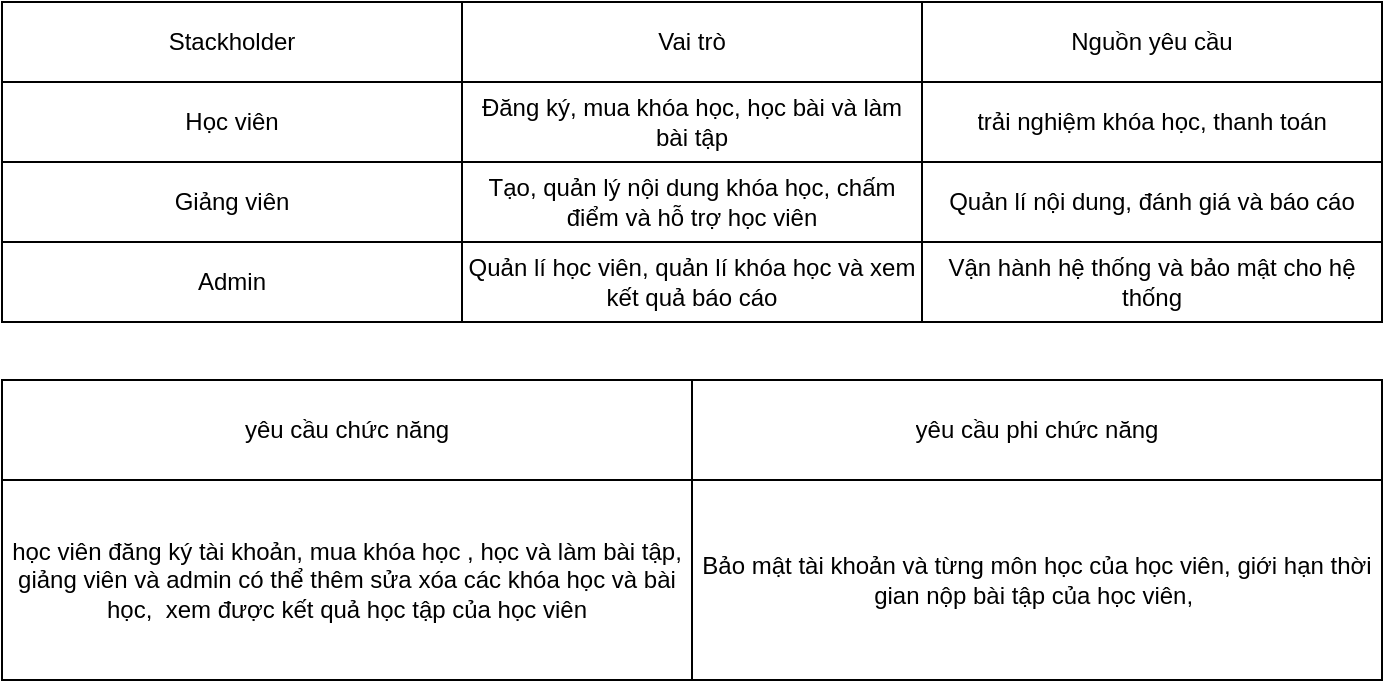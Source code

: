 <mxfile version="28.2.8">
  <diagram name="Page-1" id="BRtDY2tZAbp8LAEBQN3i">
    <mxGraphModel dx="1216" dy="505" grid="1" gridSize="10" guides="1" tooltips="1" connect="1" arrows="1" fold="1" page="0" pageScale="1" pageWidth="850" pageHeight="1100" math="0" shadow="0">
      <root>
        <mxCell id="0" />
        <mxCell id="1" parent="0" />
        <mxCell id="aM8AJcJWPtkYupKNC__z-2" value="" style="shape=table;startSize=0;container=1;collapsible=0;childLayout=tableLayout;" vertex="1" parent="1">
          <mxGeometry x="180" y="650" width="690" height="160" as="geometry" />
        </mxCell>
        <mxCell id="aM8AJcJWPtkYupKNC__z-3" value="" style="shape=tableRow;horizontal=0;startSize=0;swimlaneHead=0;swimlaneBody=0;strokeColor=inherit;top=0;left=0;bottom=0;right=0;collapsible=0;dropTarget=0;fillColor=none;points=[[0,0.5],[1,0.5]];portConstraint=eastwest;" vertex="1" parent="aM8AJcJWPtkYupKNC__z-2">
          <mxGeometry width="690" height="40" as="geometry" />
        </mxCell>
        <mxCell id="aM8AJcJWPtkYupKNC__z-4" value="Stackholder" style="shape=partialRectangle;html=1;whiteSpace=wrap;connectable=0;strokeColor=inherit;overflow=hidden;fillColor=none;top=0;left=0;bottom=0;right=0;pointerEvents=1;" vertex="1" parent="aM8AJcJWPtkYupKNC__z-3">
          <mxGeometry width="230" height="40" as="geometry">
            <mxRectangle width="230" height="40" as="alternateBounds" />
          </mxGeometry>
        </mxCell>
        <mxCell id="aM8AJcJWPtkYupKNC__z-5" value="Vai trò" style="shape=partialRectangle;html=1;whiteSpace=wrap;connectable=0;strokeColor=inherit;overflow=hidden;fillColor=none;top=0;left=0;bottom=0;right=0;pointerEvents=1;" vertex="1" parent="aM8AJcJWPtkYupKNC__z-3">
          <mxGeometry x="230" width="230" height="40" as="geometry">
            <mxRectangle width="230" height="40" as="alternateBounds" />
          </mxGeometry>
        </mxCell>
        <mxCell id="aM8AJcJWPtkYupKNC__z-6" value="Nguồn yêu cầu" style="shape=partialRectangle;html=1;whiteSpace=wrap;connectable=0;strokeColor=inherit;overflow=hidden;fillColor=none;top=0;left=0;bottom=0;right=0;pointerEvents=1;" vertex="1" parent="aM8AJcJWPtkYupKNC__z-3">
          <mxGeometry x="460" width="230" height="40" as="geometry">
            <mxRectangle width="230" height="40" as="alternateBounds" />
          </mxGeometry>
        </mxCell>
        <mxCell id="aM8AJcJWPtkYupKNC__z-7" value="" style="shape=tableRow;horizontal=0;startSize=0;swimlaneHead=0;swimlaneBody=0;strokeColor=inherit;top=0;left=0;bottom=0;right=0;collapsible=0;dropTarget=0;fillColor=none;points=[[0,0.5],[1,0.5]];portConstraint=eastwest;" vertex="1" parent="aM8AJcJWPtkYupKNC__z-2">
          <mxGeometry y="40" width="690" height="40" as="geometry" />
        </mxCell>
        <mxCell id="aM8AJcJWPtkYupKNC__z-8" value="Học viên" style="shape=partialRectangle;html=1;whiteSpace=wrap;connectable=0;strokeColor=inherit;overflow=hidden;fillColor=none;top=0;left=0;bottom=0;right=0;pointerEvents=1;" vertex="1" parent="aM8AJcJWPtkYupKNC__z-7">
          <mxGeometry width="230" height="40" as="geometry">
            <mxRectangle width="230" height="40" as="alternateBounds" />
          </mxGeometry>
        </mxCell>
        <mxCell id="aM8AJcJWPtkYupKNC__z-9" value="Đăng ký, mua khóa học, học bài và làm bài tập" style="shape=partialRectangle;html=1;whiteSpace=wrap;connectable=0;strokeColor=inherit;overflow=hidden;fillColor=none;top=0;left=0;bottom=0;right=0;pointerEvents=1;" vertex="1" parent="aM8AJcJWPtkYupKNC__z-7">
          <mxGeometry x="230" width="230" height="40" as="geometry">
            <mxRectangle width="230" height="40" as="alternateBounds" />
          </mxGeometry>
        </mxCell>
        <mxCell id="aM8AJcJWPtkYupKNC__z-10" value="trải nghiệm khóa học, thanh toán" style="shape=partialRectangle;html=1;whiteSpace=wrap;connectable=0;strokeColor=inherit;overflow=hidden;fillColor=none;top=0;left=0;bottom=0;right=0;pointerEvents=1;" vertex="1" parent="aM8AJcJWPtkYupKNC__z-7">
          <mxGeometry x="460" width="230" height="40" as="geometry">
            <mxRectangle width="230" height="40" as="alternateBounds" />
          </mxGeometry>
        </mxCell>
        <mxCell id="aM8AJcJWPtkYupKNC__z-11" value="" style="shape=tableRow;horizontal=0;startSize=0;swimlaneHead=0;swimlaneBody=0;strokeColor=inherit;top=0;left=0;bottom=0;right=0;collapsible=0;dropTarget=0;fillColor=none;points=[[0,0.5],[1,0.5]];portConstraint=eastwest;" vertex="1" parent="aM8AJcJWPtkYupKNC__z-2">
          <mxGeometry y="80" width="690" height="40" as="geometry" />
        </mxCell>
        <mxCell id="aM8AJcJWPtkYupKNC__z-12" value="Giảng viên" style="shape=partialRectangle;html=1;whiteSpace=wrap;connectable=0;strokeColor=inherit;overflow=hidden;fillColor=none;top=0;left=0;bottom=0;right=0;pointerEvents=1;" vertex="1" parent="aM8AJcJWPtkYupKNC__z-11">
          <mxGeometry width="230" height="40" as="geometry">
            <mxRectangle width="230" height="40" as="alternateBounds" />
          </mxGeometry>
        </mxCell>
        <mxCell id="aM8AJcJWPtkYupKNC__z-13" value="Tạo, quản lý nội dung khóa học, chấm điểm và hỗ trợ học viên" style="shape=partialRectangle;html=1;whiteSpace=wrap;connectable=0;strokeColor=inherit;overflow=hidden;fillColor=none;top=0;left=0;bottom=0;right=0;pointerEvents=1;" vertex="1" parent="aM8AJcJWPtkYupKNC__z-11">
          <mxGeometry x="230" width="230" height="40" as="geometry">
            <mxRectangle width="230" height="40" as="alternateBounds" />
          </mxGeometry>
        </mxCell>
        <mxCell id="aM8AJcJWPtkYupKNC__z-14" value="Quản lí nội dung, đánh giá và báo cáo" style="shape=partialRectangle;html=1;whiteSpace=wrap;connectable=0;strokeColor=inherit;overflow=hidden;fillColor=none;top=0;left=0;bottom=0;right=0;pointerEvents=1;" vertex="1" parent="aM8AJcJWPtkYupKNC__z-11">
          <mxGeometry x="460" width="230" height="40" as="geometry">
            <mxRectangle width="230" height="40" as="alternateBounds" />
          </mxGeometry>
        </mxCell>
        <mxCell id="aM8AJcJWPtkYupKNC__z-15" value="" style="shape=tableRow;horizontal=0;startSize=0;swimlaneHead=0;swimlaneBody=0;strokeColor=inherit;top=0;left=0;bottom=0;right=0;collapsible=0;dropTarget=0;fillColor=none;points=[[0,0.5],[1,0.5]];portConstraint=eastwest;" vertex="1" parent="aM8AJcJWPtkYupKNC__z-2">
          <mxGeometry y="120" width="690" height="40" as="geometry" />
        </mxCell>
        <mxCell id="aM8AJcJWPtkYupKNC__z-16" value="Admin" style="shape=partialRectangle;html=1;whiteSpace=wrap;connectable=0;strokeColor=inherit;overflow=hidden;fillColor=none;top=0;left=0;bottom=0;right=0;pointerEvents=1;" vertex="1" parent="aM8AJcJWPtkYupKNC__z-15">
          <mxGeometry width="230" height="40" as="geometry">
            <mxRectangle width="230" height="40" as="alternateBounds" />
          </mxGeometry>
        </mxCell>
        <mxCell id="aM8AJcJWPtkYupKNC__z-17" value="Quản lí học viên, quản lí khóa học và xem kết quả báo cáo" style="shape=partialRectangle;html=1;whiteSpace=wrap;connectable=0;strokeColor=inherit;overflow=hidden;fillColor=none;top=0;left=0;bottom=0;right=0;pointerEvents=1;" vertex="1" parent="aM8AJcJWPtkYupKNC__z-15">
          <mxGeometry x="230" width="230" height="40" as="geometry">
            <mxRectangle width="230" height="40" as="alternateBounds" />
          </mxGeometry>
        </mxCell>
        <mxCell id="aM8AJcJWPtkYupKNC__z-18" value="Vận hành hệ thống và bảo mật cho hệ thống" style="shape=partialRectangle;html=1;whiteSpace=wrap;connectable=0;strokeColor=inherit;overflow=hidden;fillColor=none;top=0;left=0;bottom=0;right=0;pointerEvents=1;" vertex="1" parent="aM8AJcJWPtkYupKNC__z-15">
          <mxGeometry x="460" width="230" height="40" as="geometry">
            <mxRectangle width="230" height="40" as="alternateBounds" />
          </mxGeometry>
        </mxCell>
        <mxCell id="aM8AJcJWPtkYupKNC__z-32" value="" style="shape=table;startSize=0;container=1;collapsible=0;childLayout=tableLayout;" vertex="1" parent="1">
          <mxGeometry x="180" y="839" width="690" height="150" as="geometry" />
        </mxCell>
        <mxCell id="aM8AJcJWPtkYupKNC__z-33" value="" style="shape=tableRow;horizontal=0;startSize=0;swimlaneHead=0;swimlaneBody=0;strokeColor=inherit;top=0;left=0;bottom=0;right=0;collapsible=0;dropTarget=0;fillColor=none;points=[[0,0.5],[1,0.5]];portConstraint=eastwest;" vertex="1" parent="aM8AJcJWPtkYupKNC__z-32">
          <mxGeometry width="690" height="50" as="geometry" />
        </mxCell>
        <mxCell id="aM8AJcJWPtkYupKNC__z-34" value="yêu cầu chức năng" style="shape=partialRectangle;html=1;whiteSpace=wrap;connectable=0;strokeColor=inherit;overflow=hidden;fillColor=none;top=0;left=0;bottom=0;right=0;pointerEvents=1;" vertex="1" parent="aM8AJcJWPtkYupKNC__z-33">
          <mxGeometry width="345" height="50" as="geometry">
            <mxRectangle width="345" height="50" as="alternateBounds" />
          </mxGeometry>
        </mxCell>
        <mxCell id="aM8AJcJWPtkYupKNC__z-35" value="yêu cầu phi chức năng" style="shape=partialRectangle;html=1;whiteSpace=wrap;connectable=0;strokeColor=inherit;overflow=hidden;fillColor=none;top=0;left=0;bottom=0;right=0;pointerEvents=1;" vertex="1" parent="aM8AJcJWPtkYupKNC__z-33">
          <mxGeometry x="345" width="345" height="50" as="geometry">
            <mxRectangle width="345" height="50" as="alternateBounds" />
          </mxGeometry>
        </mxCell>
        <mxCell id="aM8AJcJWPtkYupKNC__z-36" value="" style="shape=tableRow;horizontal=0;startSize=0;swimlaneHead=0;swimlaneBody=0;strokeColor=inherit;top=0;left=0;bottom=0;right=0;collapsible=0;dropTarget=0;fillColor=none;points=[[0,0.5],[1,0.5]];portConstraint=eastwest;" vertex="1" parent="aM8AJcJWPtkYupKNC__z-32">
          <mxGeometry y="50" width="690" height="100" as="geometry" />
        </mxCell>
        <mxCell id="aM8AJcJWPtkYupKNC__z-37" value="học viên đăng ký tài khoản, mua khóa học , học và làm bài tập, giảng viên và admin có thể thêm sửa xóa các khóa học và bài học,&amp;nbsp; xem được kết quả học tập của học viên" style="shape=partialRectangle;html=1;whiteSpace=wrap;connectable=0;strokeColor=inherit;overflow=hidden;fillColor=none;top=0;left=0;bottom=0;right=0;pointerEvents=1;" vertex="1" parent="aM8AJcJWPtkYupKNC__z-36">
          <mxGeometry width="345" height="100" as="geometry">
            <mxRectangle width="345" height="100" as="alternateBounds" />
          </mxGeometry>
        </mxCell>
        <mxCell id="aM8AJcJWPtkYupKNC__z-38" value="Bảo mật tài khoản và từng môn học của học viên, giới hạn thời gian nộp bài tập của học viên,&amp;nbsp;" style="shape=partialRectangle;html=1;whiteSpace=wrap;connectable=0;strokeColor=inherit;overflow=hidden;fillColor=none;top=0;left=0;bottom=0;right=0;pointerEvents=1;" vertex="1" parent="aM8AJcJWPtkYupKNC__z-36">
          <mxGeometry x="345" width="345" height="100" as="geometry">
            <mxRectangle width="345" height="100" as="alternateBounds" />
          </mxGeometry>
        </mxCell>
      </root>
    </mxGraphModel>
  </diagram>
</mxfile>
